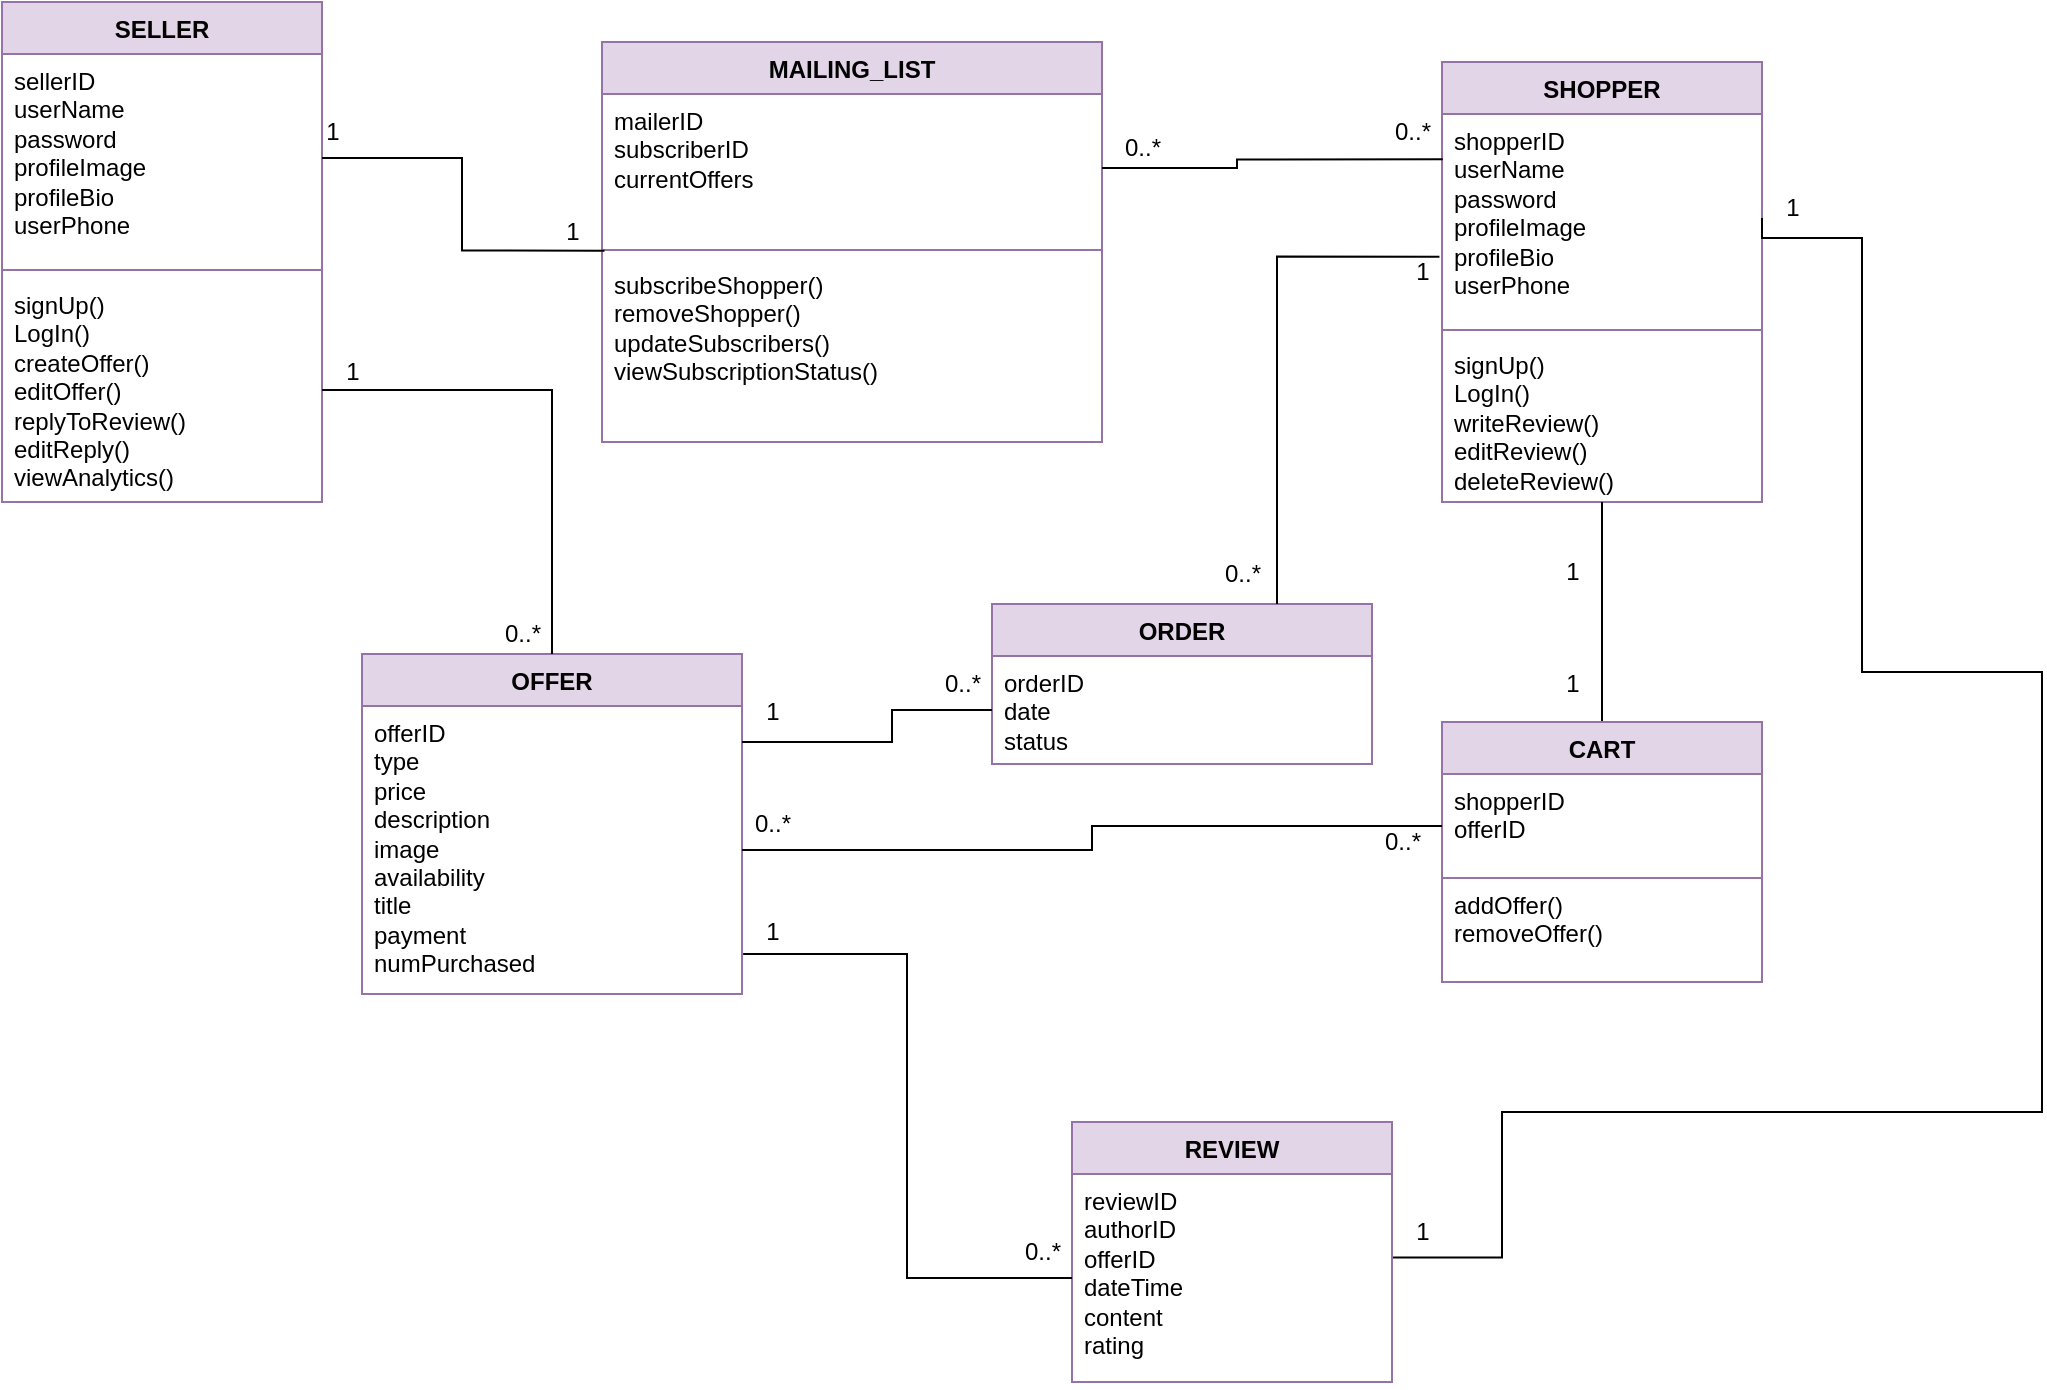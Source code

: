 <mxfile version="26.0.16">
  <diagram id="3tSPIEv_bOIhWpx15n4n" name="Page-2">
    <mxGraphModel dx="820" dy="623" grid="1" gridSize="10" guides="1" tooltips="1" connect="1" arrows="1" fold="1" page="1" pageScale="1" pageWidth="850" pageHeight="1100" math="0" shadow="0">
      <root>
        <mxCell id="0" />
        <mxCell id="1" parent="0" />
        <mxCell id="-MDlTjAlwNpUE2wNhsWi-1" value="ORDER" style="swimlane;fontStyle=1;align=center;verticalAlign=top;childLayout=stackLayout;horizontal=1;startSize=26;horizontalStack=0;resizeParent=1;resizeParentMax=0;resizeLast=0;collapsible=1;marginBottom=0;whiteSpace=wrap;html=1;fillColor=#e1d5e7;strokeColor=#9673a6;" parent="1" vertex="1">
          <mxGeometry x="585" y="431" width="190" height="80" as="geometry" />
        </mxCell>
        <mxCell id="-MDlTjAlwNpUE2wNhsWi-2" value="&lt;div&gt;orderID&lt;/div&gt;&lt;div&gt;date&lt;/div&gt;&lt;div&gt;status&lt;/div&gt;" style="text;strokeColor=none;fillColor=none;align=left;verticalAlign=top;spacingLeft=4;spacingRight=4;overflow=hidden;rotatable=0;points=[[0,0.5],[1,0.5]];portConstraint=eastwest;whiteSpace=wrap;html=1;" parent="-MDlTjAlwNpUE2wNhsWi-1" vertex="1">
          <mxGeometry y="26" width="190" height="54" as="geometry" />
        </mxCell>
        <mxCell id="-MDlTjAlwNpUE2wNhsWi-13" value="SHOPPER" style="swimlane;fontStyle=1;align=center;verticalAlign=top;childLayout=stackLayout;horizontal=1;startSize=26;horizontalStack=0;resizeParent=1;resizeParentMax=0;resizeLast=0;collapsible=1;marginBottom=0;whiteSpace=wrap;html=1;fillColor=#e1d5e7;strokeColor=#9673a6;" parent="1" vertex="1">
          <mxGeometry x="810" y="160" width="160" height="220" as="geometry" />
        </mxCell>
        <mxCell id="-MDlTjAlwNpUE2wNhsWi-14" value="shopperID&lt;div&gt;userName&lt;div&gt;password&lt;/div&gt;&lt;div&gt;profileImage&lt;/div&gt;&lt;div&gt;profileBio&lt;/div&gt;&lt;div&gt;userPhone&lt;/div&gt;&lt;/div&gt;" style="text;strokeColor=none;fillColor=none;align=left;verticalAlign=top;spacingLeft=4;spacingRight=4;overflow=hidden;rotatable=0;points=[[0,0.5],[1,0.5]];portConstraint=eastwest;whiteSpace=wrap;html=1;" parent="-MDlTjAlwNpUE2wNhsWi-13" vertex="1">
          <mxGeometry y="26" width="160" height="104" as="geometry" />
        </mxCell>
        <mxCell id="-MDlTjAlwNpUE2wNhsWi-15" value="" style="line;strokeWidth=1;fillColor=none;align=left;verticalAlign=middle;spacingTop=-1;spacingLeft=3;spacingRight=3;rotatable=0;labelPosition=right;points=[];portConstraint=eastwest;strokeColor=inherit;" parent="-MDlTjAlwNpUE2wNhsWi-13" vertex="1">
          <mxGeometry y="130" width="160" height="8" as="geometry" />
        </mxCell>
        <mxCell id="-MDlTjAlwNpUE2wNhsWi-16" value="signUp()&lt;div&gt;LogIn()&lt;/div&gt;&lt;div&gt;writeReview()&lt;/div&gt;&lt;div&gt;editReview()&lt;/div&gt;&lt;div&gt;deleteReview()&lt;/div&gt;" style="text;strokeColor=none;fillColor=none;align=left;verticalAlign=top;spacingLeft=4;spacingRight=4;overflow=hidden;rotatable=0;points=[[0,0.5],[1,0.5]];portConstraint=eastwest;whiteSpace=wrap;html=1;" parent="-MDlTjAlwNpUE2wNhsWi-13" vertex="1">
          <mxGeometry y="138" width="160" height="82" as="geometry" />
        </mxCell>
        <mxCell id="rG5Atx-5DcgtrfAJYgAZ-17" style="edgeStyle=orthogonalEdgeStyle;rounded=0;orthogonalLoop=1;jettySize=auto;html=1;entryX=0.5;entryY=1;entryDx=0;entryDy=0;endArrow=none;startFill=0;" parent="1" source="-MDlTjAlwNpUE2wNhsWi-17" target="-MDlTjAlwNpUE2wNhsWi-13" edge="1">
          <mxGeometry relative="1" as="geometry" />
        </mxCell>
        <mxCell id="-MDlTjAlwNpUE2wNhsWi-17" value="CART" style="swimlane;fontStyle=1;align=center;verticalAlign=top;childLayout=stackLayout;horizontal=1;startSize=26;horizontalStack=0;resizeParent=1;resizeParentMax=0;resizeLast=0;collapsible=1;marginBottom=0;whiteSpace=wrap;html=1;fillColor=#e1d5e7;strokeColor=#9673a6;swimlaneLine=1;" parent="1" vertex="1">
          <mxGeometry x="810" y="490" width="160" height="130" as="geometry" />
        </mxCell>
        <mxCell id="-MDlTjAlwNpUE2wNhsWi-20" value="&lt;div&gt;shopperID&lt;/div&gt;&lt;div&gt;offerID&lt;/div&gt;" style="text;align=left;verticalAlign=top;spacingLeft=4;spacingRight=4;overflow=hidden;rotatable=0;points=[[0,0.5],[1,0.5]];portConstraint=eastwest;whiteSpace=wrap;html=1;rounded=0;strokeColor=light-dark(#9773a6, #ededed);" parent="-MDlTjAlwNpUE2wNhsWi-17" vertex="1">
          <mxGeometry y="26" width="160" height="52" as="geometry" />
        </mxCell>
        <mxCell id="pqcxStiZlWDkQcoZ7LHe-10" value="&lt;div&gt;addOffer()&lt;/div&gt;&lt;div&gt;removeOffer()&lt;/div&gt;" style="text;strokeColor=none;fillColor=none;align=left;verticalAlign=top;spacingLeft=4;spacingRight=4;overflow=hidden;rotatable=0;points=[[0,0.5],[1,0.5]];portConstraint=eastwest;whiteSpace=wrap;html=1;" vertex="1" parent="-MDlTjAlwNpUE2wNhsWi-17">
          <mxGeometry y="78" width="160" height="52" as="geometry" />
        </mxCell>
        <mxCell id="-MDlTjAlwNpUE2wNhsWi-21" value="MAILING_LIST" style="swimlane;fontStyle=1;align=center;verticalAlign=top;childLayout=stackLayout;horizontal=1;startSize=26;horizontalStack=0;resizeParent=1;resizeParentMax=0;resizeLast=0;collapsible=1;marginBottom=0;whiteSpace=wrap;html=1;fillColor=#e1d5e7;strokeColor=#9673a6;" parent="1" vertex="1">
          <mxGeometry x="390" y="150" width="250" height="200" as="geometry" />
        </mxCell>
        <mxCell id="-MDlTjAlwNpUE2wNhsWi-22" value="mailerID&lt;div&gt;subscriberID&lt;/div&gt;&lt;div&gt;&lt;div&gt;currentOffers&lt;/div&gt;&lt;/div&gt;" style="text;strokeColor=none;fillColor=none;align=left;verticalAlign=top;spacingLeft=4;spacingRight=4;overflow=hidden;rotatable=0;points=[[0,0.5],[1,0.5]];portConstraint=eastwest;whiteSpace=wrap;html=1;" parent="-MDlTjAlwNpUE2wNhsWi-21" vertex="1">
          <mxGeometry y="26" width="250" height="74" as="geometry" />
        </mxCell>
        <mxCell id="-MDlTjAlwNpUE2wNhsWi-23" value="" style="line;strokeWidth=1;fillColor=none;align=left;verticalAlign=middle;spacingTop=-1;spacingLeft=3;spacingRight=3;rotatable=0;labelPosition=right;points=[];portConstraint=eastwest;strokeColor=inherit;" parent="-MDlTjAlwNpUE2wNhsWi-21" vertex="1">
          <mxGeometry y="100" width="250" height="8" as="geometry" />
        </mxCell>
        <mxCell id="-MDlTjAlwNpUE2wNhsWi-24" value="subscribeShopper()&lt;div&gt;removeShopper()&lt;/div&gt;&lt;div&gt;updateSubscribers()&lt;/div&gt;&lt;div&gt;viewSubscriptionStatus()&lt;/div&gt;" style="text;strokeColor=none;fillColor=none;align=left;verticalAlign=top;spacingLeft=4;spacingRight=4;overflow=hidden;rotatable=0;points=[[0,0.5],[1,0.5]];portConstraint=eastwest;whiteSpace=wrap;html=1;" parent="-MDlTjAlwNpUE2wNhsWi-21" vertex="1">
          <mxGeometry y="108" width="250" height="92" as="geometry" />
        </mxCell>
        <mxCell id="EpPqKKEljnf28V_dA4Gt-1" value="SELLER" style="swimlane;fontStyle=1;align=center;verticalAlign=top;childLayout=stackLayout;horizontal=1;startSize=26;horizontalStack=0;resizeParent=1;resizeParentMax=0;resizeLast=0;collapsible=1;marginBottom=0;whiteSpace=wrap;html=1;fillColor=#e1d5e7;strokeColor=#9673a6;" parent="1" vertex="1">
          <mxGeometry x="90" y="130" width="160" height="250" as="geometry" />
        </mxCell>
        <mxCell id="EpPqKKEljnf28V_dA4Gt-2" value="sellerID&lt;div&gt;userName&lt;div&gt;password&lt;/div&gt;&lt;div&gt;profileImage&lt;/div&gt;&lt;div&gt;profileBio&lt;/div&gt;&lt;div&gt;userPhone&lt;/div&gt;&lt;/div&gt;" style="text;strokeColor=none;fillColor=none;align=left;verticalAlign=top;spacingLeft=4;spacingRight=4;overflow=hidden;rotatable=0;points=[[0,0.5],[1,0.5]];portConstraint=eastwest;whiteSpace=wrap;html=1;" parent="EpPqKKEljnf28V_dA4Gt-1" vertex="1">
          <mxGeometry y="26" width="160" height="104" as="geometry" />
        </mxCell>
        <mxCell id="EpPqKKEljnf28V_dA4Gt-3" value="" style="line;strokeWidth=1;fillColor=none;align=left;verticalAlign=middle;spacingTop=-1;spacingLeft=3;spacingRight=3;rotatable=0;labelPosition=right;points=[];portConstraint=eastwest;strokeColor=inherit;" parent="EpPqKKEljnf28V_dA4Gt-1" vertex="1">
          <mxGeometry y="130" width="160" height="8" as="geometry" />
        </mxCell>
        <mxCell id="EpPqKKEljnf28V_dA4Gt-4" value="signUp()&lt;div&gt;LogIn()&lt;/div&gt;&lt;div&gt;createOffer()&lt;/div&gt;&lt;div&gt;editOffer()&lt;/div&gt;&lt;div&gt;replyToReview()&lt;/div&gt;&lt;div&gt;editReply()&lt;/div&gt;&lt;div&gt;viewAnalytics()&lt;/div&gt;" style="text;strokeColor=none;fillColor=none;align=left;verticalAlign=top;spacingLeft=4;spacingRight=4;overflow=hidden;rotatable=0;points=[[0,0.5],[1,0.5]];portConstraint=eastwest;whiteSpace=wrap;html=1;" parent="EpPqKKEljnf28V_dA4Gt-1" vertex="1">
          <mxGeometry y="138" width="160" height="112" as="geometry" />
        </mxCell>
        <mxCell id="rG5Atx-5DcgtrfAJYgAZ-30" style="edgeStyle=orthogonalEdgeStyle;rounded=0;orthogonalLoop=1;jettySize=auto;html=1;entryX=1;entryY=0.5;entryDx=0;entryDy=0;exitX=0.997;exitY=0.401;exitDx=0;exitDy=0;exitPerimeter=0;endArrow=none;startFill=0;" parent="1" source="EpPqKKEljnf28V_dA4Gt-10" target="-MDlTjAlwNpUE2wNhsWi-14" edge="1">
          <mxGeometry relative="1" as="geometry">
            <mxPoint x="790" y="740" as="sourcePoint" />
            <Array as="points">
              <mxPoint x="840" y="758" />
              <mxPoint x="840" y="685" />
              <mxPoint x="1110" y="685" />
              <mxPoint x="1110" y="465" />
              <mxPoint x="1020" y="465" />
              <mxPoint x="1020" y="248" />
            </Array>
          </mxGeometry>
        </mxCell>
        <mxCell id="EpPqKKEljnf28V_dA4Gt-9" value="REVIEW" style="swimlane;fontStyle=1;align=center;verticalAlign=top;childLayout=stackLayout;horizontal=1;startSize=26;horizontalStack=0;resizeParent=1;resizeParentMax=0;resizeLast=0;collapsible=1;marginBottom=0;whiteSpace=wrap;html=1;fillColor=#e1d5e7;strokeColor=#9673a6;" parent="1" vertex="1">
          <mxGeometry x="625" y="690" width="160" height="130" as="geometry" />
        </mxCell>
        <mxCell id="EpPqKKEljnf28V_dA4Gt-10" value="reviewID&lt;div&gt;authorID&lt;br&gt;&lt;/div&gt;&lt;div&gt;offerID&lt;/div&gt;&lt;div&gt;dateTime&lt;/div&gt;&lt;div&gt;content&lt;/div&gt;&lt;div&gt;rating&lt;/div&gt;" style="text;strokeColor=none;fillColor=none;align=left;verticalAlign=top;spacingLeft=4;spacingRight=4;overflow=hidden;rotatable=0;points=[[0,0.5],[1,0.5]];portConstraint=eastwest;whiteSpace=wrap;html=1;" parent="EpPqKKEljnf28V_dA4Gt-9" vertex="1">
          <mxGeometry y="26" width="160" height="104" as="geometry" />
        </mxCell>
        <mxCell id="rG5Atx-5DcgtrfAJYgAZ-2" value="OFFER" style="swimlane;fontStyle=1;align=center;verticalAlign=top;childLayout=stackLayout;horizontal=1;startSize=26;horizontalStack=0;resizeParent=1;resizeParentMax=0;resizeLast=0;collapsible=1;marginBottom=0;whiteSpace=wrap;html=1;fillColor=#e1d5e7;strokeColor=#9673a6;" parent="1" vertex="1">
          <mxGeometry x="270" y="456" width="190" height="170" as="geometry" />
        </mxCell>
        <mxCell id="rG5Atx-5DcgtrfAJYgAZ-3" value="&lt;div&gt;&lt;span style=&quot;background-color: transparent; color: light-dark(rgb(0, 0, 0), rgb(255, 255, 255));&quot;&gt;offerID&lt;/span&gt;&lt;/div&gt;&lt;div&gt;&lt;span style=&quot;background-color: transparent; color: light-dark(rgb(0, 0, 0), rgb(255, 255, 255));&quot;&gt;type&lt;/span&gt;&lt;/div&gt;&lt;div&gt;price&lt;/div&gt;&lt;div&gt;description&lt;/div&gt;&lt;div&gt;image&lt;/div&gt;&lt;div&gt;availability&lt;/div&gt;&lt;div&gt;title&lt;/div&gt;&lt;div&gt;payment&lt;/div&gt;&lt;div&gt;numPurchased&lt;/div&gt;" style="text;strokeColor=none;fillColor=none;align=left;verticalAlign=top;spacingLeft=4;spacingRight=4;overflow=hidden;rotatable=0;points=[[0,0.5],[1,0.5]];portConstraint=eastwest;whiteSpace=wrap;html=1;" parent="rG5Atx-5DcgtrfAJYgAZ-2" vertex="1">
          <mxGeometry y="26" width="190" height="144" as="geometry" />
        </mxCell>
        <mxCell id="rG5Atx-5DcgtrfAJYgAZ-11" style="edgeStyle=orthogonalEdgeStyle;rounded=0;orthogonalLoop=1;jettySize=auto;html=1;entryX=0.005;entryY=-0.04;entryDx=0;entryDy=0;entryPerimeter=0;strokeColor=default;endArrow=none;startFill=0;" parent="1" source="EpPqKKEljnf28V_dA4Gt-2" target="-MDlTjAlwNpUE2wNhsWi-24" edge="1">
          <mxGeometry relative="1" as="geometry" />
        </mxCell>
        <mxCell id="rG5Atx-5DcgtrfAJYgAZ-12" style="edgeStyle=orthogonalEdgeStyle;rounded=0;orthogonalLoop=1;jettySize=auto;html=1;endArrow=none;startFill=0;entryX=0.885;entryY=0.956;entryDx=0;entryDy=0;entryPerimeter=0;" parent="1" source="-MDlTjAlwNpUE2wNhsWi-22" target="rG5Atx-5DcgtrfAJYgAZ-14" edge="1">
          <mxGeometry relative="1" as="geometry" />
        </mxCell>
        <mxCell id="rG5Atx-5DcgtrfAJYgAZ-13" value="0..*" style="text;html=1;align=center;verticalAlign=middle;resizable=0;points=[];autosize=1;strokeColor=none;fillColor=none;" parent="1" vertex="1">
          <mxGeometry x="640" y="188" width="40" height="30" as="geometry" />
        </mxCell>
        <mxCell id="rG5Atx-5DcgtrfAJYgAZ-14" value="0..*" style="text;html=1;align=center;verticalAlign=middle;resizable=0;points=[];autosize=1;strokeColor=none;fillColor=none;" parent="1" vertex="1">
          <mxGeometry x="775" y="180" width="40" height="30" as="geometry" />
        </mxCell>
        <mxCell id="rG5Atx-5DcgtrfAJYgAZ-15" value="1" style="text;html=1;align=center;verticalAlign=middle;resizable=0;points=[];autosize=1;strokeColor=none;fillColor=none;" parent="1" vertex="1">
          <mxGeometry x="360" y="230" width="30" height="30" as="geometry" />
        </mxCell>
        <mxCell id="rG5Atx-5DcgtrfAJYgAZ-16" value="1" style="text;html=1;align=center;verticalAlign=middle;resizable=0;points=[];autosize=1;strokeColor=none;fillColor=none;" parent="1" vertex="1">
          <mxGeometry x="240" y="180" width="30" height="30" as="geometry" />
        </mxCell>
        <mxCell id="rG5Atx-5DcgtrfAJYgAZ-18" value="1" style="text;html=1;align=center;verticalAlign=middle;resizable=0;points=[];autosize=1;strokeColor=none;fillColor=none;" parent="1" vertex="1">
          <mxGeometry x="860" y="400" width="30" height="30" as="geometry" />
        </mxCell>
        <mxCell id="rG5Atx-5DcgtrfAJYgAZ-19" value="1" style="text;html=1;align=center;verticalAlign=middle;resizable=0;points=[];autosize=1;strokeColor=none;fillColor=none;" parent="1" vertex="1">
          <mxGeometry x="860" y="456" width="30" height="30" as="geometry" />
        </mxCell>
        <mxCell id="rG5Atx-5DcgtrfAJYgAZ-21" style="edgeStyle=orthogonalEdgeStyle;rounded=0;orthogonalLoop=1;jettySize=auto;html=1;entryX=0;entryY=0.5;entryDx=0;entryDy=0;endArrow=none;startFill=0;exitX=1.003;exitY=0.861;exitDx=0;exitDy=0;exitPerimeter=0;" parent="1" source="rG5Atx-5DcgtrfAJYgAZ-3" target="EpPqKKEljnf28V_dA4Gt-10" edge="1">
          <mxGeometry relative="1" as="geometry" />
        </mxCell>
        <mxCell id="rG5Atx-5DcgtrfAJYgAZ-22" style="edgeStyle=orthogonalEdgeStyle;rounded=0;orthogonalLoop=1;jettySize=auto;html=1;entryX=0;entryY=0.5;entryDx=0;entryDy=0;endArrow=none;startFill=0;" parent="1" source="rG5Atx-5DcgtrfAJYgAZ-3" target="-MDlTjAlwNpUE2wNhsWi-2" edge="1">
          <mxGeometry relative="1" as="geometry">
            <Array as="points">
              <mxPoint x="535" y="500" />
              <mxPoint x="535" y="484" />
            </Array>
          </mxGeometry>
        </mxCell>
        <mxCell id="rG5Atx-5DcgtrfAJYgAZ-23" style="edgeStyle=orthogonalEdgeStyle;rounded=0;orthogonalLoop=1;jettySize=auto;html=1;exitX=0.75;exitY=0;exitDx=0;exitDy=0;entryX=-0.008;entryY=0.686;entryDx=0;entryDy=0;entryPerimeter=0;endArrow=none;startFill=0;" parent="1" source="-MDlTjAlwNpUE2wNhsWi-1" target="-MDlTjAlwNpUE2wNhsWi-14" edge="1">
          <mxGeometry relative="1" as="geometry" />
        </mxCell>
        <mxCell id="rG5Atx-5DcgtrfAJYgAZ-24" value="0..*" style="text;html=1;align=center;verticalAlign=middle;resizable=0;points=[];autosize=1;strokeColor=none;fillColor=none;" parent="1" vertex="1">
          <mxGeometry x="690" y="401" width="40" height="30" as="geometry" />
        </mxCell>
        <mxCell id="rG5Atx-5DcgtrfAJYgAZ-26" value="1" style="text;html=1;align=center;verticalAlign=middle;resizable=0;points=[];autosize=1;strokeColor=none;fillColor=none;" parent="1" vertex="1">
          <mxGeometry x="785" y="250" width="30" height="30" as="geometry" />
        </mxCell>
        <mxCell id="rG5Atx-5DcgtrfAJYgAZ-27" style="edgeStyle=orthogonalEdgeStyle;rounded=0;orthogonalLoop=1;jettySize=auto;html=1;endArrow=none;startFill=0;" parent="1" source="EpPqKKEljnf28V_dA4Gt-4" target="rG5Atx-5DcgtrfAJYgAZ-2" edge="1">
          <mxGeometry relative="1" as="geometry" />
        </mxCell>
        <mxCell id="rG5Atx-5DcgtrfAJYgAZ-28" value="1" style="text;html=1;align=center;verticalAlign=middle;resizable=0;points=[];autosize=1;strokeColor=none;fillColor=none;" parent="1" vertex="1">
          <mxGeometry x="250" y="300" width="30" height="30" as="geometry" />
        </mxCell>
        <mxCell id="rG5Atx-5DcgtrfAJYgAZ-29" value="0..*" style="text;html=1;align=center;verticalAlign=middle;resizable=0;points=[];autosize=1;strokeColor=none;fillColor=none;" parent="1" vertex="1">
          <mxGeometry x="330" y="431" width="40" height="30" as="geometry" />
        </mxCell>
        <mxCell id="rG5Atx-5DcgtrfAJYgAZ-32" style="edgeStyle=orthogonalEdgeStyle;rounded=0;orthogonalLoop=1;jettySize=auto;html=1;entryX=0;entryY=0.5;entryDx=0;entryDy=0;endArrow=none;startFill=0;" parent="1" source="rG5Atx-5DcgtrfAJYgAZ-3" target="-MDlTjAlwNpUE2wNhsWi-20" edge="1">
          <mxGeometry relative="1" as="geometry" />
        </mxCell>
        <mxCell id="rG5Atx-5DcgtrfAJYgAZ-33" value="1" style="text;html=1;align=center;verticalAlign=middle;resizable=0;points=[];autosize=1;strokeColor=none;fillColor=none;" parent="1" vertex="1">
          <mxGeometry x="460" y="580" width="30" height="30" as="geometry" />
        </mxCell>
        <mxCell id="rG5Atx-5DcgtrfAJYgAZ-34" value="0..*" style="text;html=1;align=center;verticalAlign=middle;resizable=0;points=[];autosize=1;strokeColor=none;fillColor=none;" parent="1" vertex="1">
          <mxGeometry x="590" y="740" width="40" height="30" as="geometry" />
        </mxCell>
        <mxCell id="rG5Atx-5DcgtrfAJYgAZ-35" value="1" style="text;html=1;align=center;verticalAlign=middle;resizable=0;points=[];autosize=1;strokeColor=none;fillColor=none;" parent="1" vertex="1">
          <mxGeometry x="460" y="470" width="30" height="30" as="geometry" />
        </mxCell>
        <mxCell id="rG5Atx-5DcgtrfAJYgAZ-36" value="0..*" style="text;html=1;align=center;verticalAlign=middle;resizable=0;points=[];autosize=1;strokeColor=none;fillColor=none;" parent="1" vertex="1">
          <mxGeometry x="550" y="456" width="40" height="30" as="geometry" />
        </mxCell>
        <mxCell id="rG5Atx-5DcgtrfAJYgAZ-37" value="0..*" style="text;html=1;align=center;verticalAlign=middle;resizable=0;points=[];autosize=1;strokeColor=none;fillColor=none;" parent="1" vertex="1">
          <mxGeometry x="770" y="535" width="40" height="30" as="geometry" />
        </mxCell>
        <mxCell id="rG5Atx-5DcgtrfAJYgAZ-38" value="0..*" style="text;html=1;align=center;verticalAlign=middle;resizable=0;points=[];autosize=1;strokeColor=none;fillColor=none;" parent="1" vertex="1">
          <mxGeometry x="455" y="526" width="40" height="30" as="geometry" />
        </mxCell>
        <mxCell id="rG5Atx-5DcgtrfAJYgAZ-39" value="1" style="text;html=1;align=center;verticalAlign=middle;resizable=0;points=[];autosize=1;strokeColor=none;fillColor=none;" parent="1" vertex="1">
          <mxGeometry x="785" y="730" width="30" height="30" as="geometry" />
        </mxCell>
        <mxCell id="rG5Atx-5DcgtrfAJYgAZ-40" value="1" style="text;html=1;align=center;verticalAlign=middle;resizable=0;points=[];autosize=1;strokeColor=none;fillColor=none;" parent="1" vertex="1">
          <mxGeometry x="970" y="218" width="30" height="30" as="geometry" />
        </mxCell>
      </root>
    </mxGraphModel>
  </diagram>
</mxfile>
